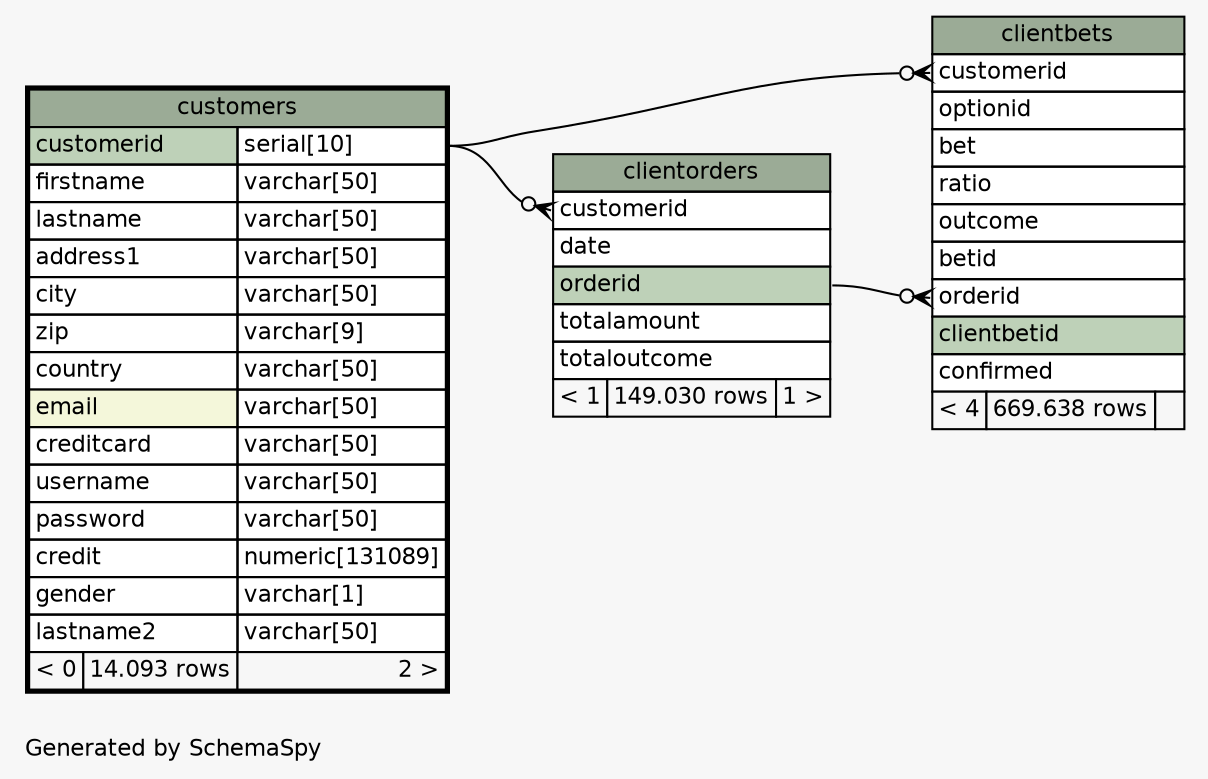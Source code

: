 // dot 2.38.0 on Linux 4.4.0-45-generic
// SchemaSpy rev 590
digraph "oneDegreeRelationshipsDiagram" {
  graph [
    rankdir="RL"
    bgcolor="#f7f7f7"
    label="\nGenerated by SchemaSpy"
    labeljust="l"
    nodesep="0.18"
    ranksep="0.46"
    fontname="Helvetica"
    fontsize="11"
  ];
  node [
    fontname="Helvetica"
    fontsize="11"
    shape="plaintext"
  ];
  edge [
    arrowsize="0.8"
  ];
  "clientbets":"customerid":w -> "customers":"customerid.type":e [arrowhead=none dir=back arrowtail=crowodot];
  "clientbets":"orderid":w -> "clientorders":"orderid":e [arrowhead=none dir=back arrowtail=crowodot];
  "clientorders":"customerid":w -> "customers":"customerid.type":e [arrowhead=none dir=back arrowtail=crowodot];
  "clientbets" [
    label=<
    <TABLE BORDER="0" CELLBORDER="1" CELLSPACING="0" BGCOLOR="#ffffff">
      <TR><TD COLSPAN="3" BGCOLOR="#9bab96" ALIGN="CENTER">clientbets</TD></TR>
      <TR><TD PORT="customerid" COLSPAN="3" ALIGN="LEFT">customerid</TD></TR>
      <TR><TD PORT="optionid" COLSPAN="3" ALIGN="LEFT">optionid</TD></TR>
      <TR><TD PORT="bet" COLSPAN="3" ALIGN="LEFT">bet</TD></TR>
      <TR><TD PORT="ratio" COLSPAN="3" ALIGN="LEFT">ratio</TD></TR>
      <TR><TD PORT="outcome" COLSPAN="3" ALIGN="LEFT">outcome</TD></TR>
      <TR><TD PORT="betid" COLSPAN="3" ALIGN="LEFT">betid</TD></TR>
      <TR><TD PORT="orderid" COLSPAN="3" ALIGN="LEFT">orderid</TD></TR>
      <TR><TD PORT="clientbetid" COLSPAN="3" BGCOLOR="#bed1b8" ALIGN="LEFT">clientbetid</TD></TR>
      <TR><TD PORT="confirmed" COLSPAN="3" ALIGN="LEFT">confirmed</TD></TR>
      <TR><TD ALIGN="LEFT" BGCOLOR="#f7f7f7">&lt; 4</TD><TD ALIGN="RIGHT" BGCOLOR="#f7f7f7">669.638 rows</TD><TD ALIGN="RIGHT" BGCOLOR="#f7f7f7">  </TD></TR>
    </TABLE>>
    URL="clientbets.html"
    tooltip="clientbets"
  ];
  "clientorders" [
    label=<
    <TABLE BORDER="0" CELLBORDER="1" CELLSPACING="0" BGCOLOR="#ffffff">
      <TR><TD COLSPAN="3" BGCOLOR="#9bab96" ALIGN="CENTER">clientorders</TD></TR>
      <TR><TD PORT="customerid" COLSPAN="3" ALIGN="LEFT">customerid</TD></TR>
      <TR><TD PORT="date" COLSPAN="3" ALIGN="LEFT">date</TD></TR>
      <TR><TD PORT="orderid" COLSPAN="3" BGCOLOR="#bed1b8" ALIGN="LEFT">orderid</TD></TR>
      <TR><TD PORT="totalamount" COLSPAN="3" ALIGN="LEFT">totalamount</TD></TR>
      <TR><TD PORT="totaloutcome" COLSPAN="3" ALIGN="LEFT">totaloutcome</TD></TR>
      <TR><TD ALIGN="LEFT" BGCOLOR="#f7f7f7">&lt; 1</TD><TD ALIGN="RIGHT" BGCOLOR="#f7f7f7">149.030 rows</TD><TD ALIGN="RIGHT" BGCOLOR="#f7f7f7">1 &gt;</TD></TR>
    </TABLE>>
    URL="clientorders.html"
    tooltip="clientorders"
  ];
  "customers" [
    label=<
    <TABLE BORDER="2" CELLBORDER="1" CELLSPACING="0" BGCOLOR="#ffffff">
      <TR><TD COLSPAN="3" BGCOLOR="#9bab96" ALIGN="CENTER">customers</TD></TR>
      <TR><TD PORT="customerid" COLSPAN="2" BGCOLOR="#bed1b8" ALIGN="LEFT">customerid</TD><TD PORT="customerid.type" ALIGN="LEFT">serial[10]</TD></TR>
      <TR><TD PORT="firstname" COLSPAN="2" ALIGN="LEFT">firstname</TD><TD PORT="firstname.type" ALIGN="LEFT">varchar[50]</TD></TR>
      <TR><TD PORT="lastname" COLSPAN="2" ALIGN="LEFT">lastname</TD><TD PORT="lastname.type" ALIGN="LEFT">varchar[50]</TD></TR>
      <TR><TD PORT="address1" COLSPAN="2" ALIGN="LEFT">address1</TD><TD PORT="address1.type" ALIGN="LEFT">varchar[50]</TD></TR>
      <TR><TD PORT="city" COLSPAN="2" ALIGN="LEFT">city</TD><TD PORT="city.type" ALIGN="LEFT">varchar[50]</TD></TR>
      <TR><TD PORT="zip" COLSPAN="2" ALIGN="LEFT">zip</TD><TD PORT="zip.type" ALIGN="LEFT">varchar[9]</TD></TR>
      <TR><TD PORT="country" COLSPAN="2" ALIGN="LEFT">country</TD><TD PORT="country.type" ALIGN="LEFT">varchar[50]</TD></TR>
      <TR><TD PORT="email" COLSPAN="2" BGCOLOR="#f4f7da" ALIGN="LEFT">email</TD><TD PORT="email.type" ALIGN="LEFT">varchar[50]</TD></TR>
      <TR><TD PORT="creditcard" COLSPAN="2" ALIGN="LEFT">creditcard</TD><TD PORT="creditcard.type" ALIGN="LEFT">varchar[50]</TD></TR>
      <TR><TD PORT="username" COLSPAN="2" ALIGN="LEFT">username</TD><TD PORT="username.type" ALIGN="LEFT">varchar[50]</TD></TR>
      <TR><TD PORT="password" COLSPAN="2" ALIGN="LEFT">password</TD><TD PORT="password.type" ALIGN="LEFT">varchar[50]</TD></TR>
      <TR><TD PORT="credit" COLSPAN="2" ALIGN="LEFT">credit</TD><TD PORT="credit.type" ALIGN="LEFT">numeric[131089]</TD></TR>
      <TR><TD PORT="gender" COLSPAN="2" ALIGN="LEFT">gender</TD><TD PORT="gender.type" ALIGN="LEFT">varchar[1]</TD></TR>
      <TR><TD PORT="lastname2" COLSPAN="2" ALIGN="LEFT">lastname2</TD><TD PORT="lastname2.type" ALIGN="LEFT">varchar[50]</TD></TR>
      <TR><TD ALIGN="LEFT" BGCOLOR="#f7f7f7">&lt; 0</TD><TD ALIGN="RIGHT" BGCOLOR="#f7f7f7">14.093 rows</TD><TD ALIGN="RIGHT" BGCOLOR="#f7f7f7">2 &gt;</TD></TR>
    </TABLE>>
    URL="customers.html"
    tooltip="customers"
  ];
}
